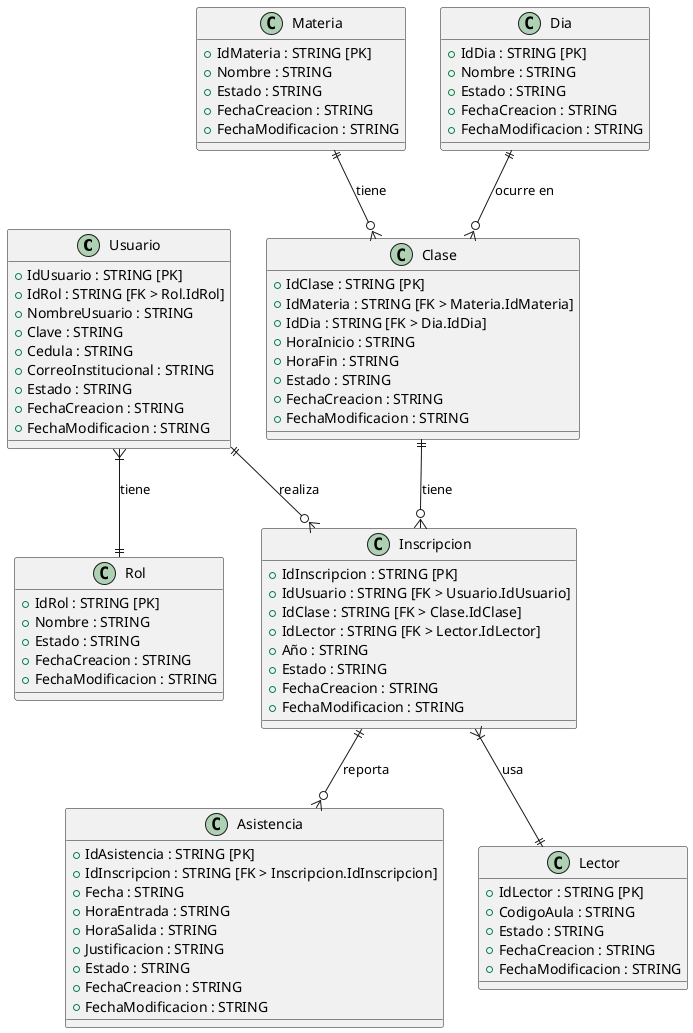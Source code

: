 @startuml

' Definición de las clases
class Usuario {
    + IdUsuario : STRING [PK]
    + IdRol : STRING [FK > Rol.IdRol]
    + NombreUsuario : STRING
    + Clave : STRING
    + Cedula : STRING
    + CorreoInstitucional : STRING
    + Estado : STRING
    + FechaCreacion : STRING
    + FechaModificacion : STRING
}

class Rol {
    + IdRol : STRING [PK]
    + Nombre : STRING
    + Estado : STRING
    + FechaCreacion : STRING
    + FechaModificacion : STRING
}

class Materia {
    + IdMateria : STRING [PK]
    + Nombre : STRING
    + Estado : STRING
    + FechaCreacion : STRING
    + FechaModificacion : STRING
}

class Clase {
    + IdClase : STRING [PK]
    + IdMateria : STRING [FK > Materia.IdMateria]
    + IdDia : STRING [FK > Dia.IdDia]
    + HoraInicio : STRING
    + HoraFin : STRING
    + Estado : STRING
    + FechaCreacion : STRING
    + FechaModificacion : STRING
}

class Dia {
    + IdDia : STRING [PK]
    + Nombre : STRING
    + Estado : STRING
    + FechaCreacion : STRING
    + FechaModificacion : STRING
}

class Inscripcion {
    + IdInscripcion : STRING [PK]
    + IdUsuario : STRING [FK > Usuario.IdUsuario]
    + IdClase : STRING [FK > Clase.IdClase]
    + IdLector : STRING [FK > Lector.IdLector]
    + Año : STRING
    + Estado : STRING
    + FechaCreacion : STRING
    + FechaModificacion : STRING
}

class Asistencia {
    + IdAsistencia : STRING [PK]
    + IdInscripcion : STRING [FK > Inscripcion.IdInscripcion]
    + Fecha : STRING
    + HoraEntrada : STRING
    + HoraSalida : STRING
    + Justificacion : STRING
    + Estado : STRING
    + FechaCreacion : STRING
    + FechaModificacion : STRING
}

class Lector {
    + IdLector : STRING [PK]
    + CodigoAula : STRING
    + Estado : STRING
    + FechaCreacion : STRING
    + FechaModificacion : STRING
}

' Relaciones entre las clases
Usuario }|--|| Rol : "tiene"
Usuario ||--o{ Inscripcion : "realiza"
Materia ||--o{ Clase : "tiene"
Dia ||--o{ Clase : "ocurre en"
Clase ||--o{ Inscripcion : "tiene"
Inscripcion ||--o{ Asistencia : "reporta"
Inscripcion }|--|| Lector : "usa"

@enduml